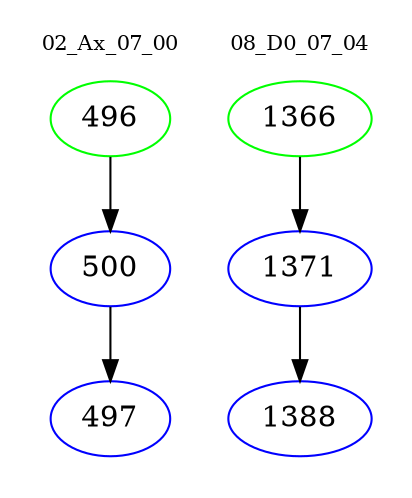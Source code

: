 digraph{
subgraph cluster_0 {
color = white
label = "02_Ax_07_00";
fontsize=10;
T0_496 [label="496", color="green"]
T0_496 -> T0_500 [color="black"]
T0_500 [label="500", color="blue"]
T0_500 -> T0_497 [color="black"]
T0_497 [label="497", color="blue"]
}
subgraph cluster_1 {
color = white
label = "08_D0_07_04";
fontsize=10;
T1_1366 [label="1366", color="green"]
T1_1366 -> T1_1371 [color="black"]
T1_1371 [label="1371", color="blue"]
T1_1371 -> T1_1388 [color="black"]
T1_1388 [label="1388", color="blue"]
}
}
